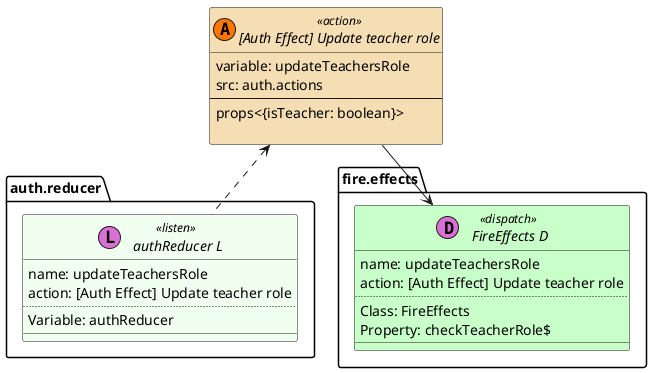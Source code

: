 @startuml [Auth Effect] Update teacher role

set namespaceSeparator ::
skinparam class {
    BackgroundColor<<listen>> HoneyDew
    BackgroundColor<<action>> Wheat
    BackgroundColor<<dispatch>> Technology
}

interface "[Auth Effect] Update teacher role" << (A,#FF7700) action >> {
            variable: updateTeachersRole
            src: auth.actions
            --
            props<{isTeacher: boolean}>

        }

        
interface "auth.reducer:: authReducer L" << (L,orchid) listen >> {
            name: updateTeachersRole
            action: [Auth Effect] Update teacher role
            ..
            Variable: authReducer
            __
        }
        "[Auth Effect] Update teacher role" <.down. "auth.reducer:: authReducer L"

interface "fire.effects:: FireEffects D" << (D,orchid) dispatch >> {
            name: updateTeachersRole
            action: [Auth Effect] Update teacher role
            ..
            Class: FireEffects
Property: checkTeacherRole$
            __
        }
        "[Auth Effect] Update teacher role" -down-> "fire.effects:: FireEffects D"
 

@enduml